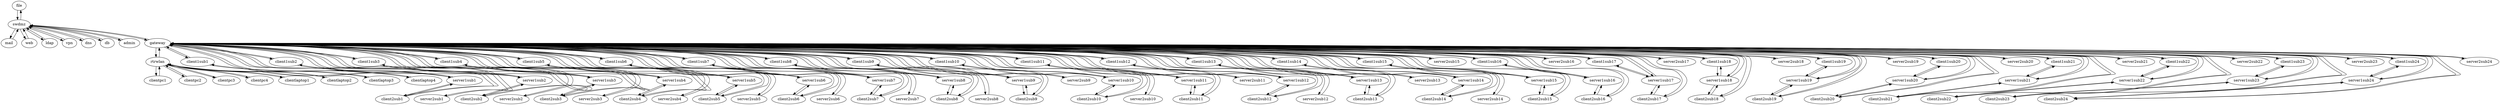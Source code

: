 digraph {
  /* DMZ */
  file -> swdmz [weight=0]
  swdmz -> file [weight=0]

  mail -> swdmz [weight=0]
  swdmz -> mail [weight=0]

  web -> swdmz [weight=0]
  swdmz -> web [weight=0]

  ldap -> swdmz [weight=0]
  swdmz -> ldap [weight=0]

  vpn -> swdmz [weight=0]
  swdmz -> vpn [weight=0]

  dns -> swdmz [weight=0]
  swdmz -> dns [weight=0]

  db -> swdmz [weight=0]
  swdmz -> db [weight=0]

  admin -> swdmz [weight=0]
  swdmz -> admin [weight=0]

  swdmz -> gateway [weight=0]
  gateway -> swdmz [weight=0]

  /* Clients */
  clientpc1 -> rtrwlan [weight=0]
  rtrwlan -> clientpc1 [weight=0]

  clientpc2 -> rtrwlan [weight=0]
  rtrwlan -> clientpc2 [weight=0]

  clientpc3 -> rtrwlan [weight=0]
  rtrwlan -> clientpc3 [weight=0]

  clientpc4 -> rtrwlan [weight=0]
  rtrwlan -> clientpc4 [weight=0]

  clientlaptop1 -> rtrwlan [weight=0]
  rtrwlan -> clientlaptop1 [weight=0]

  clientlaptop2 -> rtrwlan [weight=0]
  rtrwlan -> clientlaptop2 [weight=0]

  clientlaptop3 -> rtrwlan [weight=0]
  rtrwlan -> clientlaptop3 [weight=0]

  clientlaptop4 -> rtrwlan [weight=0]
  rtrwlan -> clientlaptop4 [weight=0]

  rtrwlan -> gateway
  gateway -> rtrwlan

  /* sub1 */
  client1sub1 -> server1sub1 [weight=0]
  server1sub1 -> client1sub1 [weight=0]

  client2sub1 -> server1sub1 [weight=0]
  server1sub1 -> client2sub1 [weight=0]

  client1sub1 -> gateway [weight=0]
  gateway -> client1sub1 [weight=0]

  client2sub1 -> gateway [weight=0]
  gateway -> client2sub1 [weight=0]

  server1sub1 -> gateway [weight=0]
  gateway -> server1sub1 [weight=0]

  server2sub1 -> gateway [weight=0]
  gateway -> server2sub1 [weight=0]

  /* sub2 */
  client1sub2 -> server1sub2 [weight=0]
  server1sub2 -> client1sub2 [weight=0]

  client2sub2 -> server1sub2 [weight=0]
  server1sub2 -> client2sub2 [weight=0]

  client1sub2 -> gateway [weight=0]
  gateway -> client1sub2 [weight=0]

  client2sub2 -> gateway [weight=0]
  gateway -> client2sub2 [weight=0]

  server1sub2 -> gateway [weight=0]
  gateway -> server1sub2 [weight=0]

  server2sub2 -> gateway [weight=0]
  gateway -> server2sub2 [weight=0]

  /* sub3 */
  client1sub3 -> server1sub3 [weight=0]
  server1sub3 -> client1sub3 [weight=0]

  client2sub3 -> server1sub3 [weight=0]
  server1sub3 -> client2sub3 [weight=0]

  client1sub3 -> gateway [weight=0]
  gateway -> client1sub3 [weight=0]

  client2sub3 -> gateway [weight=0]
  gateway -> client2sub3 [weight=0]

  server1sub3 -> gateway [weight=0]
  gateway -> server1sub3 [weight=0]

  server2sub3 -> gateway [weight=0]
  gateway -> server2sub3 [weight=0]

  /* sub4 */
  client1sub4 -> server1sub4 [weight=0]
  server1sub4 -> client1sub4 [weight=0]

  client2sub4 -> server1sub4 [weight=0]
  server1sub4 -> client2sub4 [weight=0]

  client1sub4 -> gateway [weight=0]
  gateway -> client1sub4 [weight=0]

  client2sub4 -> gateway [weight=0]
  gateway -> client2sub4 [weight=0]

  server1sub4 -> gateway [weight=0]
  gateway -> server1sub4 [weight=0]

  server2sub4 -> gateway [weight=0]
  gateway -> server2sub4 [weight=0]

  /* sub5 */
  client1sub5 -> server1sub5 [weight=0]
  server1sub5 -> client1sub5 [weight=0]

  client2sub5 -> server1sub5 [weight=0]
  server1sub5 -> client2sub5 [weight=0]

  client1sub5 -> gateway [weight=0]
  gateway -> client1sub5 [weight=0]

  client2sub5 -> gateway [weight=0]
  gateway -> client2sub5 [weight=0]

  server1sub5 -> gateway [weight=0]
  gateway -> server1sub5 [weight=0]

  server2sub5 -> gateway [weight=0]
  gateway -> server2sub5 [weight=0]

  /* sub6 */
  client1sub6 -> server1sub6 [weight=0]
  server1sub6 -> client1sub6 [weight=0]

  client2sub6 -> server1sub6 [weight=0]
  server1sub6 -> client2sub6 [weight=0]

  client1sub6 -> gateway [weight=0]
  gateway -> client1sub6 [weight=0]

  client2sub6 -> gateway [weight=0]
  gateway -> client2sub6 [weight=0]

  server1sub6 -> gateway [weight=0]
  gateway -> server1sub6 [weight=0]

  server2sub6 -> gateway [weight=0]
  gateway -> server2sub6 [weight=0]

  /* sub7 */
  client1sub7 -> server1sub7 [weight=0]
  server1sub7 -> client1sub7 [weight=0]

  client2sub7 -> server1sub7 [weight=0]
  server1sub7 -> client2sub7 [weight=0]

  client1sub7 -> gateway [weight=0]
  gateway -> client1sub7 [weight=0]

  client2sub7 -> gateway [weight=0]
  gateway -> client2sub7 [weight=0]

  server1sub7 -> gateway [weight=0]
  gateway -> server1sub7 [weight=0]

  server2sub7 -> gateway [weight=0]
  gateway -> server2sub7 [weight=0]

  /* sub8 */
  client1sub8 -> server1sub8 [weight=0]
  server1sub8 -> client1sub8 [weight=0]

  client2sub8 -> server1sub8 [weight=0]
  server1sub8 -> client2sub8 [weight=0]

  client1sub8 -> gateway [weight=0]
  gateway -> client1sub8 [weight=0]

  client2sub8 -> gateway [weight=0]
  gateway -> client2sub8 [weight=0]

  server1sub8 -> gateway [weight=0]
  gateway -> server1sub8 [weight=0]

  server2sub8 -> gateway [weight=0]
  gateway -> server2sub8 [weight=0]

  /* sub9 */
  client1sub9 -> server1sub9 [weight=0]
  server1sub9 -> client1sub9 [weight=0]

  client2sub9 -> server1sub9 [weight=0]
  server1sub9 -> client2sub9 [weight=0]

  client1sub9 -> gateway [weight=0]
  gateway -> client1sub9 [weight=0]

  client2sub9 -> gateway [weight=0]
  gateway -> client2sub9 [weight=0]

  server1sub9 -> gateway [weight=0]
  gateway -> server1sub9 [weight=0]

  server2sub9 -> gateway [weight=0]
  gateway -> server2sub9 [weight=0]

  /* sub10 */
  client1sub10 -> server1sub10 [weight=0]
  server1sub10 -> client1sub10 [weight=0]

  client2sub10 -> server1sub10 [weight=0]
  server1sub10 -> client2sub10 [weight=0]

  client1sub10 -> gateway [weight=0]
  gateway -> client1sub10 [weight=0]

  client2sub10 -> gateway [weight=0]
  gateway -> client2sub10 [weight=0]

  server1sub10 -> gateway [weight=0]
  gateway -> server1sub10 [weight=0]

  server2sub10 -> gateway [weight=0]
  gateway -> server2sub10 [weight=0]

  /* sub11 */
  client1sub11 -> server1sub11 [weight=0]
  server1sub11 -> client1sub11 [weight=0]

  client2sub11 -> server1sub11 [weight=0]
  server1sub11 -> client2sub11 [weight=0]

  client1sub11 -> gateway [weight=0]
  gateway -> client1sub11 [weight=0]

  client2sub11 -> gateway [weight=0]
  gateway -> client2sub11 [weight=0]

  server1sub11 -> gateway [weight=0]
  gateway -> server1sub11 [weight=0]

  server2sub11 -> gateway [weight=0]
  gateway -> server2sub11 [weight=0]

  /* sub12 */
  client1sub12 -> server1sub12 [weight=0]
  server1sub12 -> client1sub12 [weight=0]

  client2sub12 -> server1sub12 [weight=0]
  server1sub12 -> client2sub12 [weight=0]

  client1sub12 -> gateway [weight=0]
  gateway -> client1sub12 [weight=0]

  client2sub12 -> gateway [weight=0]
  gateway -> client2sub12 [weight=0]

  server1sub12 -> gateway [weight=0]
  gateway -> server1sub12 [weight=0]

  server2sub12 -> gateway [weight=0]
  gateway -> server2sub12 [weight=0]

  /* sub13 */
  client1sub13 -> server1sub13 [weight=0]
  server1sub13 -> client1sub13 [weight=0]

  client2sub13 -> server1sub13 [weight=0]
  server1sub13 -> client2sub13 [weight=0]

  client1sub13 -> gateway [weight=0]
  gateway -> client1sub13 [weight=0]

  client2sub13 -> gateway [weight=0]
  gateway -> client2sub13 [weight=0]

  server1sub13 -> gateway [weight=0]
  gateway -> server1sub13 [weight=0]

  server2sub13 -> gateway [weight=0]
  gateway -> server2sub13 [weight=0]

  /* sub14 */
  client1sub14 -> server1sub14 [weight=0]
  server1sub14 -> client1sub14 [weight=0]

  client2sub14 -> server1sub14 [weight=0]
  server1sub14 -> client2sub14 [weight=0]

  client1sub14 -> gateway [weight=0]
  gateway -> client1sub14 [weight=0]

  client2sub14 -> gateway [weight=0]
  gateway -> client2sub14 [weight=0]

  server1sub14 -> gateway [weight=0]
  gateway -> server1sub14 [weight=0]

  server2sub14 -> gateway [weight=0]
  gateway -> server2sub14 [weight=0]

  /* sub15 */
  client1sub15 -> server1sub15 [weight=0]
  server1sub15 -> client1sub15 [weight=0]

  client2sub15 -> server1sub15 [weight=0]
  server1sub15 -> client2sub15 [weight=0]

  client1sub15 -> gateway [weight=0]
  gateway -> client1sub15 [weight=0]

  client2sub15 -> gateway [weight=0]
  gateway -> client2sub15 [weight=0]

  server1sub15 -> gateway [weight=0]
  gateway -> server1sub15 [weight=0]

  server2sub15 -> gateway [weight=0]
  gateway -> server2sub15 [weight=0]

  /* sub16 */
  client1sub16 -> server1sub16 [weight=0]
  server1sub16 -> client1sub16 [weight=0]

  client2sub16 -> server1sub16 [weight=0]
  server1sub16 -> client2sub16 [weight=0]

  client1sub16 -> gateway [weight=0]
  gateway -> client1sub16 [weight=0]

  client2sub16 -> gateway [weight=0]
  gateway -> client2sub16 [weight=0]

  server1sub16 -> gateway [weight=0]
  gateway -> server1sub16 [weight=0]

  server2sub16 -> gateway [weight=0]
  gateway -> server2sub16 [weight=0]

  /* sub17 */
  client1sub17 -> server1sub17 [weight=0]
  server1sub17 -> client1sub17 [weight=0]

  client2sub17 -> server1sub17 [weight=0]
  server1sub17 -> client2sub17 [weight=0]

  client1sub17 -> gateway [weight=0]
  gateway -> client1sub17 [weight=0]

  client2sub17 -> gateway [weight=0]
  gateway -> client2sub17 [weight=0]

  server1sub17 -> gateway [weight=0]
  gateway -> server1sub17 [weight=0]

  server2sub17 -> gateway [weight=0]
  gateway -> server2sub17 [weight=0]

  /* sub18 */
  client1sub18 -> server1sub18 [weight=0]
  server1sub18 -> client1sub18 [weight=0]

  client2sub18 -> server1sub18 [weight=0]
  server1sub18 -> client2sub18 [weight=0]

  client1sub18 -> gateway [weight=0]
  gateway -> client1sub18 [weight=0]

  client2sub18 -> gateway [weight=0]
  gateway -> client2sub18 [weight=0]

  server1sub18 -> gateway [weight=0]
  gateway -> server1sub18 [weight=0]

  server2sub18 -> gateway [weight=0]
  gateway -> server2sub18 [weight=0]

  /* sub19 */
  client1sub19 -> server1sub19 [weight=0]
  server1sub19 -> client1sub19 [weight=0]

  client2sub19 -> server1sub19 [weight=0]
  server1sub19 -> client2sub19 [weight=0]

  client1sub19 -> gateway [weight=0]
  gateway -> client1sub19 [weight=0]

  client2sub19 -> gateway [weight=0]
  gateway -> client2sub19 [weight=0]

  server1sub19 -> gateway [weight=0]
  gateway -> server1sub19 [weight=0]

  server2sub19 -> gateway [weight=0]
  gateway -> server2sub19 [weight=0]

  /* sub20 */
  client1sub20 -> server1sub20 [weight=0]
  server1sub20 -> client1sub20 [weight=0]

  client2sub20 -> server1sub20 [weight=0]
  server1sub20 -> client2sub20 [weight=0]

  client1sub20 -> gateway [weight=0]
  gateway -> client1sub20 [weight=0]

  client2sub20 -> gateway [weight=0]
  gateway -> client2sub20 [weight=0]

  server1sub20 -> gateway [weight=0]
  gateway -> server1sub20 [weight=0]

  server2sub20 -> gateway [weight=0]
  gateway -> server2sub20 [weight=0]

  /* sub21 */
  client1sub21 -> server1sub21 [weight=0]
  server1sub21 -> client1sub21 [weight=0]

  client2sub21 -> server1sub21 [weight=0]
  server1sub21 -> client2sub21 [weight=0]

  client1sub21 -> gateway [weight=0]
  gateway -> client1sub21 [weight=0]

  client2sub21 -> gateway [weight=0]
  gateway -> client2sub21 [weight=0]

  server1sub21 -> gateway [weight=0]
  gateway -> server1sub21 [weight=0]

  server2sub21 -> gateway [weight=0]
  gateway -> server2sub21 [weight=0]

  /* sub22 */
  client1sub22 -> server1sub22 [weight=0]
  server1sub22 -> client1sub22 [weight=0]

  client2sub22 -> server1sub22 [weight=0]
  server1sub22 -> client2sub22 [weight=0]

  client1sub22 -> gateway [weight=0]
  gateway -> client1sub22 [weight=0]

  client2sub22 -> gateway [weight=0]
  gateway -> client2sub22 [weight=0]

  server1sub22 -> gateway [weight=0]
  gateway -> server1sub22 [weight=0]

  server2sub22 -> gateway [weight=0]
  gateway -> server2sub22 [weight=0]

  /* sub23 */
  client1sub23 -> server1sub23 [weight=0]
  server1sub23 -> client1sub23 [weight=0]

  client2sub23 -> server1sub23 [weight=0]
  server1sub23 -> client2sub23 [weight=0]

  client1sub23 -> gateway [weight=0]
  gateway -> client1sub23 [weight=0]

  client2sub23 -> gateway [weight=0]
  gateway -> client2sub23 [weight=0]

  server1sub23 -> gateway [weight=0]
  gateway -> server1sub23 [weight=0]

  server2sub23 -> gateway [weight=0]
  gateway -> server2sub23 [weight=0]

  /* sub24 */
  client1sub24 -> server1sub24 [weight=0]
  server1sub24 -> client1sub24 [weight=0]

  client2sub24 -> server1sub24 [weight=0]
  server1sub24 -> client2sub24 [weight=0]

  client1sub24 -> gateway [weight=0]
  gateway -> client1sub24 [weight=0]

  client2sub24 -> gateway [weight=0]
  gateway -> client2sub24 [weight=0]

  server1sub24 -> gateway [weight=0]
  gateway -> server1sub24 [weight=0]

  server2sub24 -> gateway [weight=0]
  gateway -> server2sub24 [weight=0]
}
